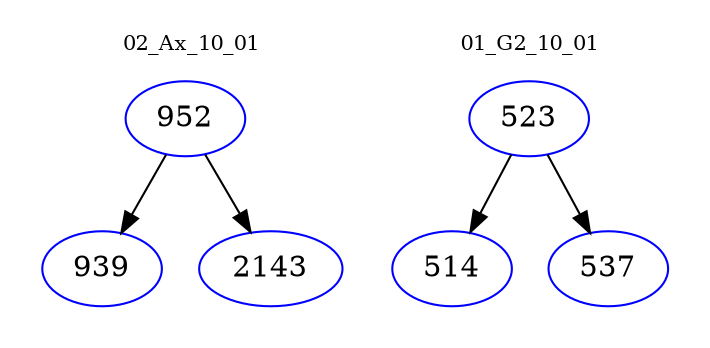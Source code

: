 digraph{
subgraph cluster_0 {
color = white
label = "02_Ax_10_01";
fontsize=10;
T0_952 [label="952", color="blue"]
T0_952 -> T0_939 [color="black"]
T0_939 [label="939", color="blue"]
T0_952 -> T0_2143 [color="black"]
T0_2143 [label="2143", color="blue"]
}
subgraph cluster_1 {
color = white
label = "01_G2_10_01";
fontsize=10;
T1_523 [label="523", color="blue"]
T1_523 -> T1_514 [color="black"]
T1_514 [label="514", color="blue"]
T1_523 -> T1_537 [color="black"]
T1_537 [label="537", color="blue"]
}
}
